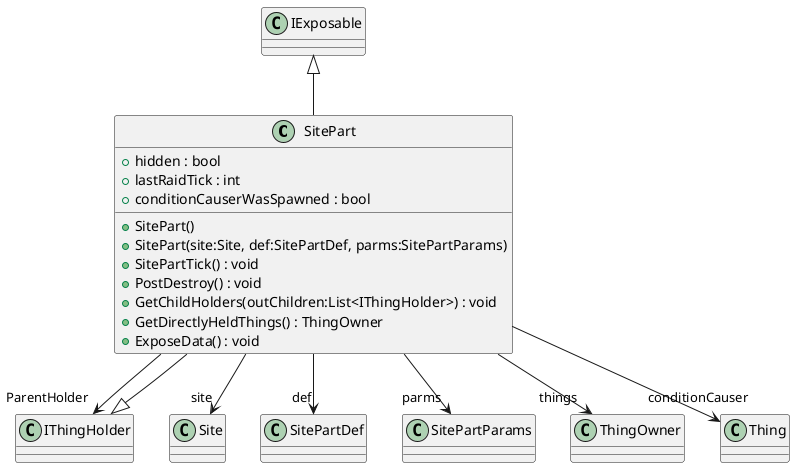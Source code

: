 @startuml
class SitePart {
    + hidden : bool
    + lastRaidTick : int
    + conditionCauserWasSpawned : bool
    + SitePart()
    + SitePart(site:Site, def:SitePartDef, parms:SitePartParams)
    + SitePartTick() : void
    + PostDestroy() : void
    + GetChildHolders(outChildren:List<IThingHolder>) : void
    + GetDirectlyHeldThings() : ThingOwner
    + ExposeData() : void
}
IExposable <|-- SitePart
IThingHolder <|-- SitePart
SitePart --> "site" Site
SitePart --> "def" SitePartDef
SitePart --> "parms" SitePartParams
SitePart --> "things" ThingOwner
SitePart --> "conditionCauser" Thing
SitePart --> "ParentHolder" IThingHolder
@enduml
